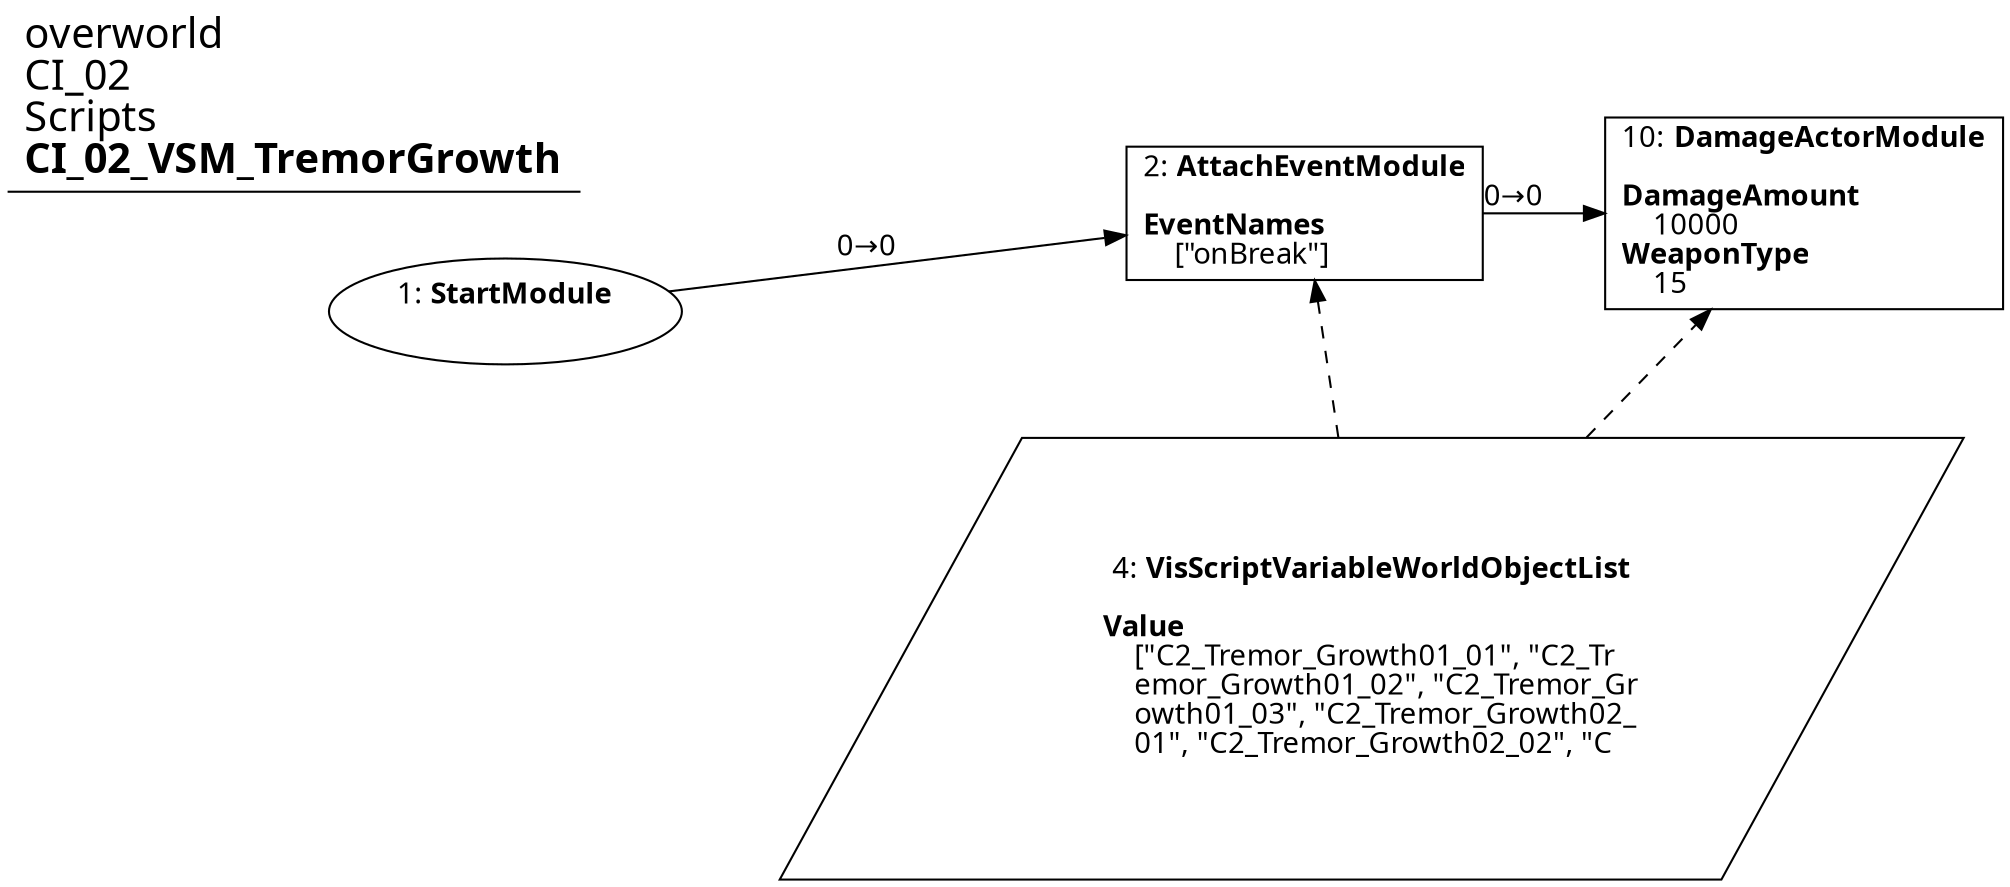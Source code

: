 digraph {
    layout = fdp;
    overlap = prism;
    sep = "+16";
    splines = spline;

    node [ shape = box ];

    graph [ fontname = "Segoe UI" ];
    node [ fontname = "Segoe UI" ];
    edge [ fontname = "Segoe UI" ];

    1 [ label = <1: <b>StartModule</b><br/><br/>> ];
    1 [ shape = oval ]
    1 [ pos = "0.09,-0.21900001!" ];
    1 -> 2 [ label = "0→0" ];

    2 [ label = <2: <b>AttachEventModule</b><br/><br/><b>EventNames</b><br align="left"/>    [&quot;onBreak&quot;]<br align="left"/>> ];
    2 [ pos = "0.508,-0.22200002!" ];
    2 -> 10 [ label = "0→0" ];
    4 -> 2 [ style = dashed ];

    4 [ label = <4: <b>VisScriptVariableWorldObjectList</b><br/><br/><b>Value</b><br align="left"/>    [&quot;C2_Tremor_Growth01_01&quot;, &quot;C2_Tr<br align="left"/>    emor_Growth01_02&quot;, &quot;C2_Tremor_Gr<br align="left"/>    owth01_03&quot;, &quot;C2_Tremor_Growth02_<br align="left"/>    01&quot;, &quot;C2_Tremor_Growth02_02&quot;, &quot;C<br align="left"/>> ];
    4 [ shape = parallelogram ]
    4 [ pos = "0.53900003,-0.42800003!" ];

    10 [ label = <10: <b>DamageActorModule</b><br/><br/><b>DamageAmount</b><br align="left"/>    10000<br align="left"/><b>WeaponType</b><br align="left"/>    15<br align="left"/>> ];
    10 [ pos = "0.739,-0.22200002!" ];
    4 -> 10 [ style = dashed ];

    title [ pos = "0.089,-0.21800001!" ];
    title [ shape = underline ];
    title [ label = <<font point-size="20">overworld<br align="left"/>CI_02<br align="left"/>Scripts<br align="left"/><b>CI_02_VSM_TremorGrowth</b><br align="left"/></font>> ];
}
